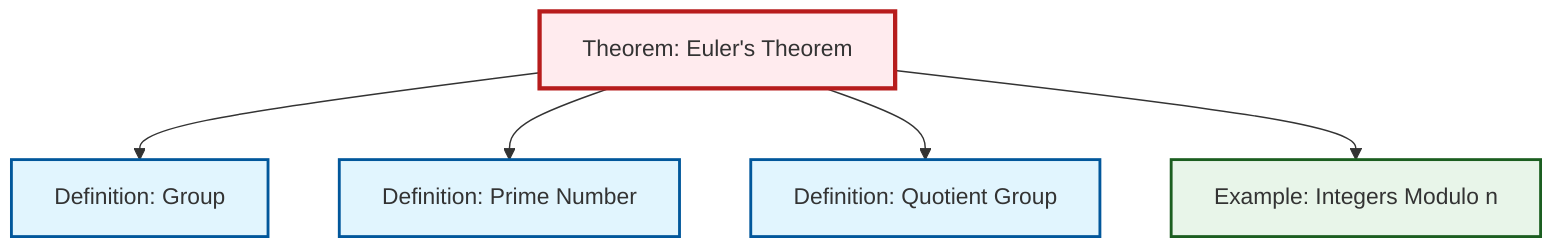 graph TD
    classDef definition fill:#e1f5fe,stroke:#01579b,stroke-width:2px
    classDef theorem fill:#f3e5f5,stroke:#4a148c,stroke-width:2px
    classDef axiom fill:#fff3e0,stroke:#e65100,stroke-width:2px
    classDef example fill:#e8f5e9,stroke:#1b5e20,stroke-width:2px
    classDef current fill:#ffebee,stroke:#b71c1c,stroke-width:3px
    thm-euler["Theorem: Euler's Theorem"]:::theorem
    def-group["Definition: Group"]:::definition
    def-quotient-group["Definition: Quotient Group"]:::definition
    def-prime["Definition: Prime Number"]:::definition
    ex-quotient-integers-mod-n["Example: Integers Modulo n"]:::example
    thm-euler --> def-group
    thm-euler --> def-prime
    thm-euler --> def-quotient-group
    thm-euler --> ex-quotient-integers-mod-n
    class thm-euler current